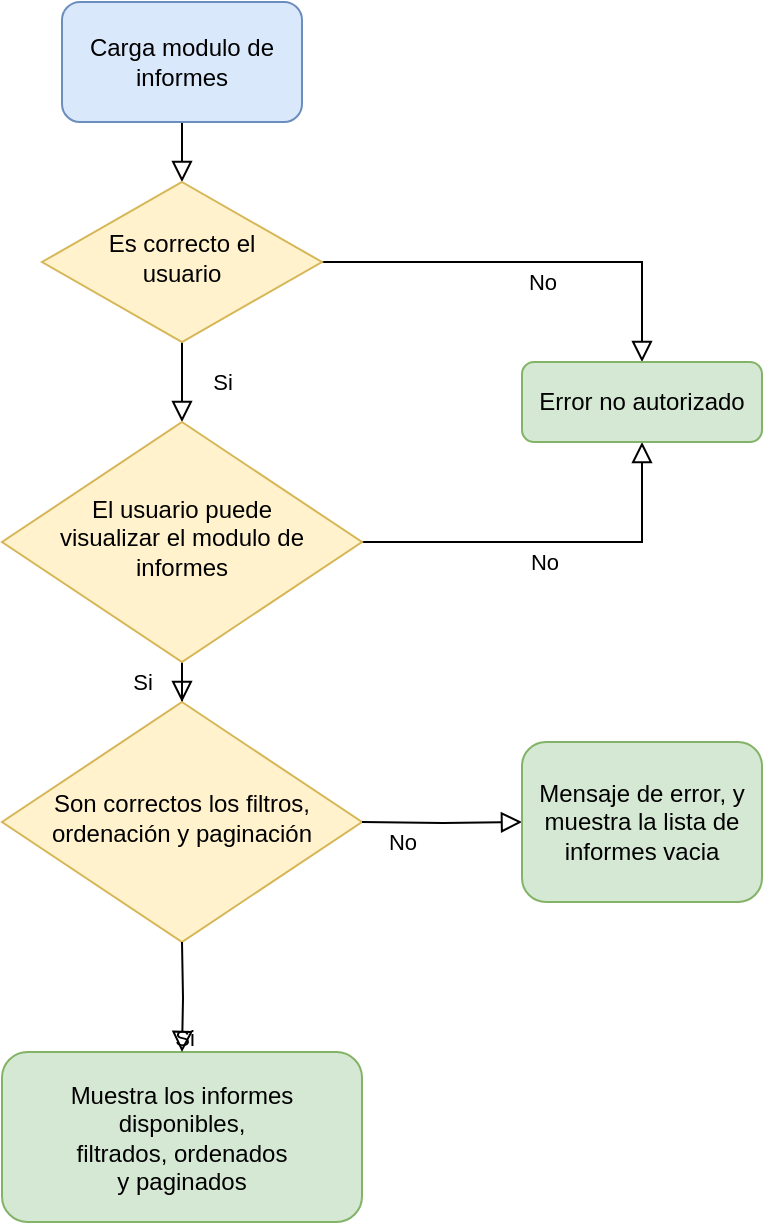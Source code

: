 <mxfile version="12.9.14" type="github"><diagram id="C5RBs43oDa-KdzZeNtuy" name="Page-1"><mxGraphModel dx="868" dy="450" grid="1" gridSize="10" guides="1" tooltips="1" connect="1" arrows="1" fold="1" page="1" pageScale="1" pageWidth="827" pageHeight="1169" math="0" shadow="0"><root><mxCell id="WIyWlLk6GJQsqaUBKTNV-0"/><mxCell id="WIyWlLk6GJQsqaUBKTNV-1" parent="WIyWlLk6GJQsqaUBKTNV-0"/><mxCell id="WIyWlLk6GJQsqaUBKTNV-2" value="" style="rounded=0;html=1;jettySize=auto;orthogonalLoop=1;fontSize=11;endArrow=block;endFill=0;endSize=8;strokeWidth=1;shadow=0;labelBackgroundColor=none;edgeStyle=orthogonalEdgeStyle;" parent="WIyWlLk6GJQsqaUBKTNV-1" source="WIyWlLk6GJQsqaUBKTNV-3" target="WIyWlLk6GJQsqaUBKTNV-6" edge="1"><mxGeometry relative="1" as="geometry"/></mxCell><mxCell id="WIyWlLk6GJQsqaUBKTNV-3" value="Carga modulo de informes" style="rounded=1;whiteSpace=wrap;html=1;fontSize=12;glass=0;strokeWidth=1;shadow=0;fillColor=#dae8fc;strokeColor=#6c8ebf;" parent="WIyWlLk6GJQsqaUBKTNV-1" vertex="1"><mxGeometry x="160" y="60" width="120" height="60" as="geometry"/></mxCell><mxCell id="WIyWlLk6GJQsqaUBKTNV-4" value="Si" style="rounded=0;html=1;jettySize=auto;orthogonalLoop=1;fontSize=11;endArrow=block;endFill=0;endSize=8;strokeWidth=1;shadow=0;labelBackgroundColor=none;edgeStyle=orthogonalEdgeStyle;" parent="WIyWlLk6GJQsqaUBKTNV-1" source="WIyWlLk6GJQsqaUBKTNV-6" target="WIyWlLk6GJQsqaUBKTNV-10" edge="1"><mxGeometry y="20" relative="1" as="geometry"><mxPoint as="offset"/></mxGeometry></mxCell><mxCell id="WIyWlLk6GJQsqaUBKTNV-5" value="No" style="edgeStyle=orthogonalEdgeStyle;rounded=0;html=1;jettySize=auto;orthogonalLoop=1;fontSize=11;endArrow=block;endFill=0;endSize=8;strokeWidth=1;shadow=0;labelBackgroundColor=none;entryX=0.5;entryY=0;entryDx=0;entryDy=0;" parent="WIyWlLk6GJQsqaUBKTNV-1" source="WIyWlLk6GJQsqaUBKTNV-6" target="FuhRSnn1hc7fefevPvYf-0" edge="1"><mxGeometry x="0.048" y="-10" relative="1" as="geometry"><mxPoint as="offset"/><mxPoint x="380" y="100" as="targetPoint"/><Array as="points"><mxPoint x="450" y="190"/></Array></mxGeometry></mxCell><mxCell id="WIyWlLk6GJQsqaUBKTNV-6" value="Es correcto el &lt;br&gt;usuario" style="rhombus;whiteSpace=wrap;html=1;shadow=0;fontFamily=Helvetica;fontSize=12;align=center;strokeWidth=1;spacing=6;spacingTop=-4;fillColor=#fff2cc;strokeColor=#d6b656;" parent="WIyWlLk6GJQsqaUBKTNV-1" vertex="1"><mxGeometry x="150" y="150" width="140" height="80" as="geometry"/></mxCell><mxCell id="WIyWlLk6GJQsqaUBKTNV-8" value="Si" style="rounded=0;html=1;jettySize=auto;orthogonalLoop=1;fontSize=11;endArrow=block;endFill=0;endSize=8;strokeWidth=1;shadow=0;labelBackgroundColor=none;edgeStyle=orthogonalEdgeStyle;" parent="WIyWlLk6GJQsqaUBKTNV-1" source="WIyWlLk6GJQsqaUBKTNV-10" target="3LPyNs4skAHQqrdeXu7R-0" edge="1"><mxGeometry y="20" relative="1" as="geometry"><mxPoint as="offset"/></mxGeometry></mxCell><mxCell id="WIyWlLk6GJQsqaUBKTNV-9" value="No" style="edgeStyle=orthogonalEdgeStyle;rounded=0;html=1;jettySize=auto;orthogonalLoop=1;fontSize=11;endArrow=block;endFill=0;endSize=8;strokeWidth=1;shadow=0;labelBackgroundColor=none;entryX=0.5;entryY=1;entryDx=0;entryDy=0;" parent="WIyWlLk6GJQsqaUBKTNV-1" source="WIyWlLk6GJQsqaUBKTNV-10" target="FuhRSnn1hc7fefevPvYf-0" edge="1"><mxGeometry x="-0.048" y="-10" relative="1" as="geometry"><mxPoint as="offset"/><mxPoint x="320" y="330" as="targetPoint"/><Array as="points"><mxPoint x="450" y="330"/></Array></mxGeometry></mxCell><mxCell id="WIyWlLk6GJQsqaUBKTNV-10" value="El usuario puede &lt;br&gt;visualizar el modulo de informes" style="rhombus;whiteSpace=wrap;html=1;shadow=0;fontFamily=Helvetica;fontSize=12;align=center;strokeWidth=1;spacing=6;spacingTop=-4;fillColor=#fff2cc;strokeColor=#d6b656;" parent="WIyWlLk6GJQsqaUBKTNV-1" vertex="1"><mxGeometry x="130" y="270" width="180" height="120" as="geometry"/></mxCell><mxCell id="WIyWlLk6GJQsqaUBKTNV-11" value="Muestra los informes disponibles,&lt;br&gt;filtrados, ordenados &lt;br&gt;y paginados" style="rounded=1;whiteSpace=wrap;html=1;fontSize=12;glass=0;strokeWidth=1;shadow=0;fillColor=#d5e8d4;strokeColor=#82b366;" parent="WIyWlLk6GJQsqaUBKTNV-1" vertex="1"><mxGeometry x="130" y="585" width="180" height="85" as="geometry"/></mxCell><mxCell id="FuhRSnn1hc7fefevPvYf-0" value="Error no autorizado" style="rounded=1;whiteSpace=wrap;html=1;fontSize=12;glass=0;strokeWidth=1;shadow=0;fillColor=#d5e8d4;strokeColor=#82b366;" parent="WIyWlLk6GJQsqaUBKTNV-1" vertex="1"><mxGeometry x="390" y="240" width="120" height="40" as="geometry"/></mxCell><mxCell id="3LPyNs4skAHQqrdeXu7R-0" value="Son correctos los filtros, ordenación y paginación" style="rhombus;whiteSpace=wrap;html=1;shadow=0;fontFamily=Helvetica;fontSize=12;align=center;strokeWidth=1;spacing=6;spacingTop=-4;fillColor=#fff2cc;strokeColor=#d6b656;" parent="WIyWlLk6GJQsqaUBKTNV-1" vertex="1"><mxGeometry x="130" y="410" width="180" height="120" as="geometry"/></mxCell><mxCell id="3LPyNs4skAHQqrdeXu7R-1" value="Si" style="rounded=0;html=1;jettySize=auto;orthogonalLoop=1;fontSize=11;endArrow=block;endFill=0;endSize=8;strokeWidth=1;shadow=0;labelBackgroundColor=none;edgeStyle=orthogonalEdgeStyle;" parent="WIyWlLk6GJQsqaUBKTNV-1" target="WIyWlLk6GJQsqaUBKTNV-11" edge="1"><mxGeometry y="20" relative="1" as="geometry"><mxPoint as="offset"/><mxPoint x="220" y="530" as="sourcePoint"/><mxPoint x="560" y="550" as="targetPoint"/></mxGeometry></mxCell><mxCell id="3LPyNs4skAHQqrdeXu7R-2" value="No" style="edgeStyle=orthogonalEdgeStyle;rounded=0;html=1;jettySize=auto;orthogonalLoop=1;fontSize=11;endArrow=block;endFill=0;endSize=8;strokeWidth=1;shadow=0;labelBackgroundColor=none;entryX=0;entryY=0.5;entryDx=0;entryDy=0;" parent="WIyWlLk6GJQsqaUBKTNV-1" target="3LPyNs4skAHQqrdeXu7R-3" edge="1"><mxGeometry x="-0.5" y="-10" relative="1" as="geometry"><mxPoint as="offset"/><mxPoint x="360" y="470" as="targetPoint"/><Array as="points"/><mxPoint x="310" y="470" as="sourcePoint"/></mxGeometry></mxCell><mxCell id="3LPyNs4skAHQqrdeXu7R-3" value="Mensaje de error, y muestra la lista de informes vacia" style="rounded=1;whiteSpace=wrap;html=1;fontSize=12;glass=0;strokeWidth=1;shadow=0;fillColor=#d5e8d4;strokeColor=#82b366;" parent="WIyWlLk6GJQsqaUBKTNV-1" vertex="1"><mxGeometry x="390" y="430" width="120" height="80" as="geometry"/></mxCell></root></mxGraphModel></diagram></mxfile>
